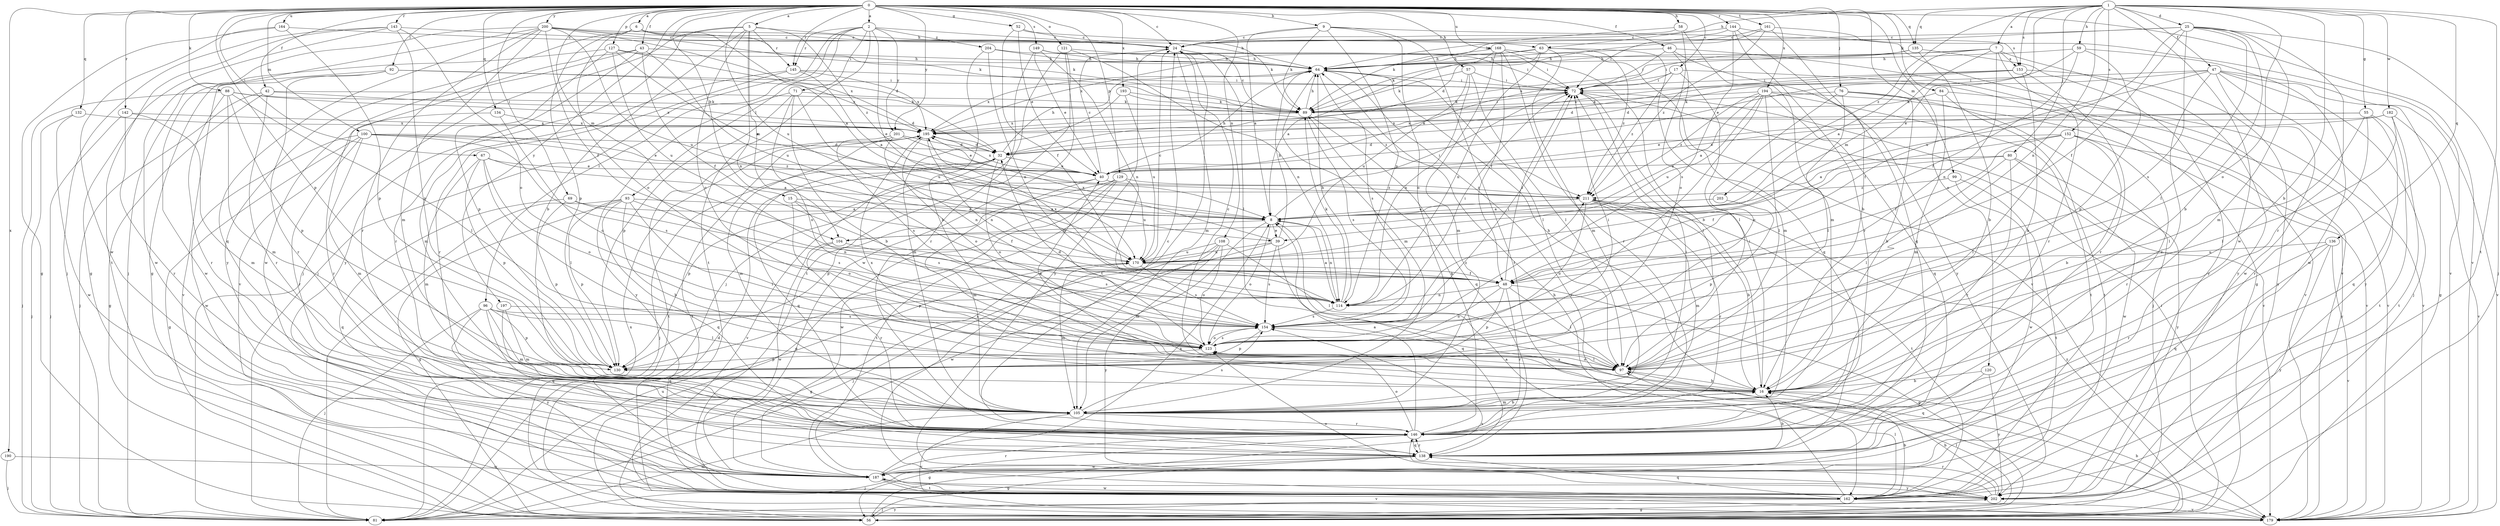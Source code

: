 strict digraph  {
0;
1;
2;
5;
6;
7;
8;
9;
15;
16;
17;
24;
25;
32;
39;
40;
42;
43;
46;
47;
48;
52;
55;
56;
57;
58;
59;
63;
64;
67;
69;
71;
72;
76;
80;
81;
84;
88;
89;
92;
93;
96;
97;
99;
100;
104;
105;
108;
114;
120;
121;
123;
127;
129;
130;
132;
134;
135;
136;
138;
142;
143;
144;
145;
146;
149;
152;
153;
154;
161;
162;
164;
168;
170;
179;
182;
187;
190;
193;
194;
195;
197;
200;
201;
202;
203;
204;
211;
0 -> 2  [label=a];
0 -> 5  [label=a];
0 -> 6  [label=a];
0 -> 9  [label=b];
0 -> 15  [label=b];
0 -> 17  [label=c];
0 -> 24  [label=c];
0 -> 42  [label=f];
0 -> 43  [label=f];
0 -> 46  [label=f];
0 -> 52  [label=g];
0 -> 57  [label=h];
0 -> 58  [label=h];
0 -> 67  [label=i];
0 -> 69  [label=i];
0 -> 76  [label=j];
0 -> 84  [label=k];
0 -> 88  [label=k];
0 -> 92  [label=l];
0 -> 99  [label=m];
0 -> 100  [label=m];
0 -> 104  [label=m];
0 -> 108  [label=n];
0 -> 120  [label=o];
0 -> 121  [label=o];
0 -> 127  [label=p];
0 -> 129  [label=p];
0 -> 130  [label=p];
0 -> 132  [label=q];
0 -> 134  [label=q];
0 -> 135  [label=q];
0 -> 142  [label=r];
0 -> 143  [label=r];
0 -> 144  [label=r];
0 -> 145  [label=r];
0 -> 149  [label=s];
0 -> 161  [label=t];
0 -> 164  [label=u];
0 -> 168  [label=u];
0 -> 170  [label=u];
0 -> 179  [label=v];
0 -> 190  [label=x];
0 -> 193  [label=x];
0 -> 194  [label=x];
0 -> 197  [label=y];
0 -> 200  [label=y];
0 -> 201  [label=y];
1 -> 7  [label=a];
1 -> 16  [label=b];
1 -> 25  [label=d];
1 -> 39  [label=e];
1 -> 47  [label=f];
1 -> 55  [label=g];
1 -> 59  [label=h];
1 -> 63  [label=h];
1 -> 80  [label=j];
1 -> 114  [label=n];
1 -> 123  [label=o];
1 -> 135  [label=q];
1 -> 136  [label=q];
1 -> 152  [label=s];
1 -> 153  [label=s];
1 -> 162  [label=t];
1 -> 182  [label=w];
1 -> 187  [label=w];
1 -> 203  [label=z];
2 -> 24  [label=c];
2 -> 39  [label=e];
2 -> 71  [label=i];
2 -> 81  [label=j];
2 -> 93  [label=l];
2 -> 96  [label=l];
2 -> 145  [label=r];
2 -> 162  [label=t];
2 -> 201  [label=y];
2 -> 204  [label=z];
5 -> 16  [label=b];
5 -> 63  [label=h];
5 -> 81  [label=j];
5 -> 104  [label=m];
5 -> 114  [label=n];
5 -> 123  [label=o];
5 -> 145  [label=r];
5 -> 202  [label=y];
5 -> 211  [label=z];
6 -> 8  [label=a];
6 -> 24  [label=c];
6 -> 89  [label=k];
6 -> 123  [label=o];
6 -> 130  [label=p];
6 -> 202  [label=y];
7 -> 8  [label=a];
7 -> 64  [label=h];
7 -> 104  [label=m];
7 -> 114  [label=n];
7 -> 146  [label=r];
7 -> 153  [label=s];
7 -> 195  [label=x];
7 -> 202  [label=y];
8 -> 39  [label=e];
8 -> 72  [label=i];
8 -> 104  [label=m];
8 -> 105  [label=m];
8 -> 114  [label=n];
8 -> 123  [label=o];
9 -> 8  [label=a];
9 -> 24  [label=c];
9 -> 89  [label=k];
9 -> 114  [label=n];
9 -> 123  [label=o];
9 -> 153  [label=s];
9 -> 162  [label=t];
15 -> 8  [label=a];
15 -> 48  [label=f];
15 -> 123  [label=o];
15 -> 154  [label=s];
16 -> 64  [label=h];
16 -> 72  [label=i];
16 -> 105  [label=m];
16 -> 154  [label=s];
16 -> 195  [label=x];
17 -> 40  [label=e];
17 -> 72  [label=i];
17 -> 97  [label=l];
17 -> 179  [label=v];
17 -> 211  [label=z];
24 -> 64  [label=h];
24 -> 97  [label=l];
24 -> 105  [label=m];
24 -> 162  [label=t];
24 -> 202  [label=y];
25 -> 16  [label=b];
25 -> 24  [label=c];
25 -> 48  [label=f];
25 -> 64  [label=h];
25 -> 81  [label=j];
25 -> 97  [label=l];
25 -> 105  [label=m];
25 -> 146  [label=r];
25 -> 154  [label=s];
25 -> 170  [label=u];
32 -> 40  [label=e];
32 -> 64  [label=h];
32 -> 81  [label=j];
32 -> 123  [label=o];
32 -> 138  [label=q];
32 -> 179  [label=v];
39 -> 64  [label=h];
39 -> 130  [label=p];
39 -> 138  [label=q];
39 -> 154  [label=s];
39 -> 170  [label=u];
39 -> 195  [label=x];
40 -> 24  [label=c];
40 -> 64  [label=h];
40 -> 105  [label=m];
40 -> 130  [label=p];
40 -> 195  [label=x];
40 -> 211  [label=z];
42 -> 32  [label=d];
42 -> 56  [label=g];
42 -> 81  [label=j];
42 -> 89  [label=k];
42 -> 146  [label=r];
43 -> 48  [label=f];
43 -> 64  [label=h];
43 -> 146  [label=r];
43 -> 170  [label=u];
43 -> 179  [label=v];
43 -> 187  [label=w];
46 -> 56  [label=g];
46 -> 64  [label=h];
46 -> 72  [label=i];
46 -> 105  [label=m];
46 -> 202  [label=y];
47 -> 32  [label=d];
47 -> 48  [label=f];
47 -> 56  [label=g];
47 -> 72  [label=i];
47 -> 81  [label=j];
47 -> 146  [label=r];
47 -> 179  [label=v];
47 -> 187  [label=w];
47 -> 202  [label=y];
48 -> 56  [label=g];
48 -> 72  [label=i];
48 -> 97  [label=l];
48 -> 114  [label=n];
48 -> 123  [label=o];
48 -> 130  [label=p];
48 -> 146  [label=r];
48 -> 195  [label=x];
52 -> 24  [label=c];
52 -> 40  [label=e];
52 -> 48  [label=f];
52 -> 89  [label=k];
55 -> 40  [label=e];
55 -> 97  [label=l];
55 -> 138  [label=q];
55 -> 146  [label=r];
55 -> 162  [label=t];
55 -> 195  [label=x];
56 -> 16  [label=b];
56 -> 72  [label=i];
56 -> 97  [label=l];
56 -> 154  [label=s];
56 -> 202  [label=y];
56 -> 211  [label=z];
57 -> 72  [label=i];
57 -> 89  [label=k];
57 -> 97  [label=l];
57 -> 114  [label=n];
57 -> 170  [label=u];
58 -> 24  [label=c];
58 -> 89  [label=k];
58 -> 105  [label=m];
58 -> 123  [label=o];
59 -> 40  [label=e];
59 -> 48  [label=f];
59 -> 64  [label=h];
59 -> 130  [label=p];
59 -> 187  [label=w];
63 -> 64  [label=h];
63 -> 89  [label=k];
63 -> 105  [label=m];
63 -> 114  [label=n];
63 -> 138  [label=q];
63 -> 195  [label=x];
63 -> 211  [label=z];
64 -> 72  [label=i];
64 -> 97  [label=l];
64 -> 105  [label=m];
64 -> 154  [label=s];
64 -> 179  [label=v];
64 -> 195  [label=x];
67 -> 8  [label=a];
67 -> 40  [label=e];
67 -> 97  [label=l];
67 -> 105  [label=m];
67 -> 123  [label=o];
67 -> 130  [label=p];
69 -> 8  [label=a];
69 -> 114  [label=n];
69 -> 130  [label=p];
69 -> 138  [label=q];
71 -> 16  [label=b];
71 -> 89  [label=k];
71 -> 123  [label=o];
71 -> 130  [label=p];
71 -> 170  [label=u];
71 -> 202  [label=y];
72 -> 89  [label=k];
72 -> 97  [label=l];
72 -> 179  [label=v];
76 -> 16  [label=b];
76 -> 81  [label=j];
76 -> 89  [label=k];
76 -> 97  [label=l];
76 -> 123  [label=o];
76 -> 179  [label=v];
80 -> 40  [label=e];
80 -> 48  [label=f];
80 -> 97  [label=l];
80 -> 146  [label=r];
80 -> 187  [label=w];
80 -> 202  [label=y];
81 -> 105  [label=m];
81 -> 170  [label=u];
81 -> 195  [label=x];
84 -> 89  [label=k];
84 -> 105  [label=m];
84 -> 162  [label=t];
84 -> 179  [label=v];
88 -> 81  [label=j];
88 -> 89  [label=k];
88 -> 97  [label=l];
88 -> 105  [label=m];
88 -> 130  [label=p];
88 -> 146  [label=r];
88 -> 195  [label=x];
89 -> 24  [label=c];
89 -> 64  [label=h];
89 -> 72  [label=i];
89 -> 138  [label=q];
89 -> 154  [label=s];
89 -> 195  [label=x];
92 -> 72  [label=i];
92 -> 146  [label=r];
92 -> 179  [label=v];
92 -> 187  [label=w];
92 -> 195  [label=x];
93 -> 8  [label=a];
93 -> 16  [label=b];
93 -> 56  [label=g];
93 -> 81  [label=j];
93 -> 97  [label=l];
93 -> 130  [label=p];
93 -> 138  [label=q];
93 -> 154  [label=s];
96 -> 81  [label=j];
96 -> 97  [label=l];
96 -> 105  [label=m];
96 -> 130  [label=p];
96 -> 138  [label=q];
96 -> 154  [label=s];
96 -> 202  [label=y];
97 -> 16  [label=b];
97 -> 24  [label=c];
97 -> 40  [label=e];
97 -> 123  [label=o];
99 -> 162  [label=t];
99 -> 187  [label=w];
99 -> 211  [label=z];
100 -> 32  [label=d];
100 -> 40  [label=e];
100 -> 56  [label=g];
100 -> 105  [label=m];
100 -> 146  [label=r];
100 -> 154  [label=s];
100 -> 187  [label=w];
100 -> 211  [label=z];
104 -> 146  [label=r];
104 -> 154  [label=s];
104 -> 187  [label=w];
105 -> 16  [label=b];
105 -> 72  [label=i];
105 -> 146  [label=r];
105 -> 154  [label=s];
105 -> 179  [label=v];
108 -> 81  [label=j];
108 -> 97  [label=l];
108 -> 123  [label=o];
108 -> 170  [label=u];
108 -> 187  [label=w];
108 -> 202  [label=y];
114 -> 8  [label=a];
114 -> 64  [label=h];
114 -> 72  [label=i];
114 -> 89  [label=k];
114 -> 154  [label=s];
120 -> 16  [label=b];
120 -> 138  [label=q];
120 -> 202  [label=y];
121 -> 64  [label=h];
121 -> 81  [label=j];
121 -> 114  [label=n];
121 -> 162  [label=t];
121 -> 187  [label=w];
123 -> 32  [label=d];
123 -> 72  [label=i];
123 -> 97  [label=l];
123 -> 130  [label=p];
123 -> 154  [label=s];
127 -> 8  [label=a];
127 -> 64  [label=h];
127 -> 130  [label=p];
127 -> 170  [label=u];
127 -> 187  [label=w];
127 -> 195  [label=x];
129 -> 56  [label=g];
129 -> 130  [label=p];
129 -> 162  [label=t];
129 -> 170  [label=u];
129 -> 187  [label=w];
129 -> 211  [label=z];
132 -> 81  [label=j];
132 -> 187  [label=w];
132 -> 195  [label=x];
134 -> 123  [label=o];
134 -> 146  [label=r];
134 -> 195  [label=x];
135 -> 16  [label=b];
135 -> 64  [label=h];
135 -> 72  [label=i];
135 -> 202  [label=y];
136 -> 138  [label=q];
136 -> 146  [label=r];
136 -> 170  [label=u];
136 -> 179  [label=v];
136 -> 202  [label=y];
138 -> 16  [label=b];
138 -> 56  [label=g];
138 -> 81  [label=j];
138 -> 146  [label=r];
138 -> 187  [label=w];
142 -> 81  [label=j];
142 -> 105  [label=m];
142 -> 146  [label=r];
142 -> 195  [label=x];
143 -> 24  [label=c];
143 -> 56  [label=g];
143 -> 81  [label=j];
143 -> 123  [label=o];
143 -> 130  [label=p];
143 -> 162  [label=t];
144 -> 24  [label=c];
144 -> 72  [label=i];
144 -> 138  [label=q];
144 -> 146  [label=r];
144 -> 154  [label=s];
144 -> 179  [label=v];
145 -> 8  [label=a];
145 -> 72  [label=i];
145 -> 105  [label=m];
145 -> 146  [label=r];
145 -> 195  [label=x];
146 -> 8  [label=a];
146 -> 24  [label=c];
146 -> 56  [label=g];
146 -> 89  [label=k];
146 -> 123  [label=o];
146 -> 138  [label=q];
149 -> 40  [label=e];
149 -> 64  [label=h];
149 -> 72  [label=i];
149 -> 114  [label=n];
149 -> 146  [label=r];
152 -> 8  [label=a];
152 -> 16  [label=b];
152 -> 32  [label=d];
152 -> 48  [label=f];
152 -> 97  [label=l];
152 -> 146  [label=r];
152 -> 202  [label=y];
153 -> 16  [label=b];
153 -> 32  [label=d];
153 -> 72  [label=i];
153 -> 146  [label=r];
153 -> 195  [label=x];
153 -> 202  [label=y];
154 -> 72  [label=i];
154 -> 123  [label=o];
154 -> 130  [label=p];
154 -> 211  [label=z];
161 -> 16  [label=b];
161 -> 24  [label=c];
161 -> 32  [label=d];
161 -> 179  [label=v];
161 -> 211  [label=z];
162 -> 8  [label=a];
162 -> 16  [label=b];
162 -> 81  [label=j];
162 -> 97  [label=l];
162 -> 138  [label=q];
162 -> 179  [label=v];
164 -> 24  [label=c];
164 -> 56  [label=g];
164 -> 130  [label=p];
164 -> 187  [label=w];
168 -> 8  [label=a];
168 -> 16  [label=b];
168 -> 48  [label=f];
168 -> 64  [label=h];
168 -> 105  [label=m];
168 -> 146  [label=r];
168 -> 179  [label=v];
170 -> 24  [label=c];
170 -> 48  [label=f];
170 -> 56  [label=g];
170 -> 105  [label=m];
170 -> 154  [label=s];
179 -> 32  [label=d];
179 -> 64  [label=h];
182 -> 40  [label=e];
182 -> 97  [label=l];
182 -> 162  [label=t];
182 -> 179  [label=v];
182 -> 195  [label=x];
187 -> 8  [label=a];
187 -> 146  [label=r];
187 -> 162  [label=t];
187 -> 179  [label=v];
187 -> 202  [label=y];
190 -> 81  [label=j];
190 -> 187  [label=w];
193 -> 89  [label=k];
193 -> 105  [label=m];
193 -> 170  [label=u];
193 -> 211  [label=z];
194 -> 8  [label=a];
194 -> 89  [label=k];
194 -> 97  [label=l];
194 -> 138  [label=q];
194 -> 154  [label=s];
194 -> 162  [label=t];
194 -> 170  [label=u];
194 -> 179  [label=v];
194 -> 211  [label=z];
195 -> 32  [label=d];
195 -> 105  [label=m];
195 -> 114  [label=n];
195 -> 123  [label=o];
195 -> 162  [label=t];
197 -> 105  [label=m];
197 -> 138  [label=q];
197 -> 154  [label=s];
200 -> 24  [label=c];
200 -> 32  [label=d];
200 -> 48  [label=f];
200 -> 56  [label=g];
200 -> 64  [label=h];
200 -> 81  [label=j];
200 -> 89  [label=k];
200 -> 105  [label=m];
200 -> 138  [label=q];
200 -> 146  [label=r];
200 -> 170  [label=u];
201 -> 32  [label=d];
201 -> 40  [label=e];
201 -> 114  [label=n];
201 -> 154  [label=s];
201 -> 162  [label=t];
202 -> 16  [label=b];
202 -> 56  [label=g];
202 -> 123  [label=o];
202 -> 146  [label=r];
202 -> 187  [label=w];
203 -> 8  [label=a];
203 -> 130  [label=p];
204 -> 16  [label=b];
204 -> 64  [label=h];
204 -> 72  [label=i];
204 -> 114  [label=n];
211 -> 8  [label=a];
211 -> 16  [label=b];
211 -> 105  [label=m];
211 -> 123  [label=o];
211 -> 146  [label=r];
211 -> 162  [label=t];
}

